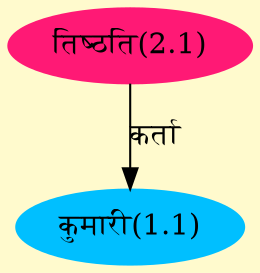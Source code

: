 digraph G{
rankdir=BT;
 compound=true;
 bgcolor="lemonchiffon1";
Node1_1 [style=filled, color="#00BFFF" label = "कुमारी(1.1)"]
Node2_1 [style=filled, color="#FF1975" label = "तिष्ठति(2.1)"]
/* Start of Relations section */

Node1_1 -> Node2_1 [  label="कर्ता"  dir="back" ]
}
